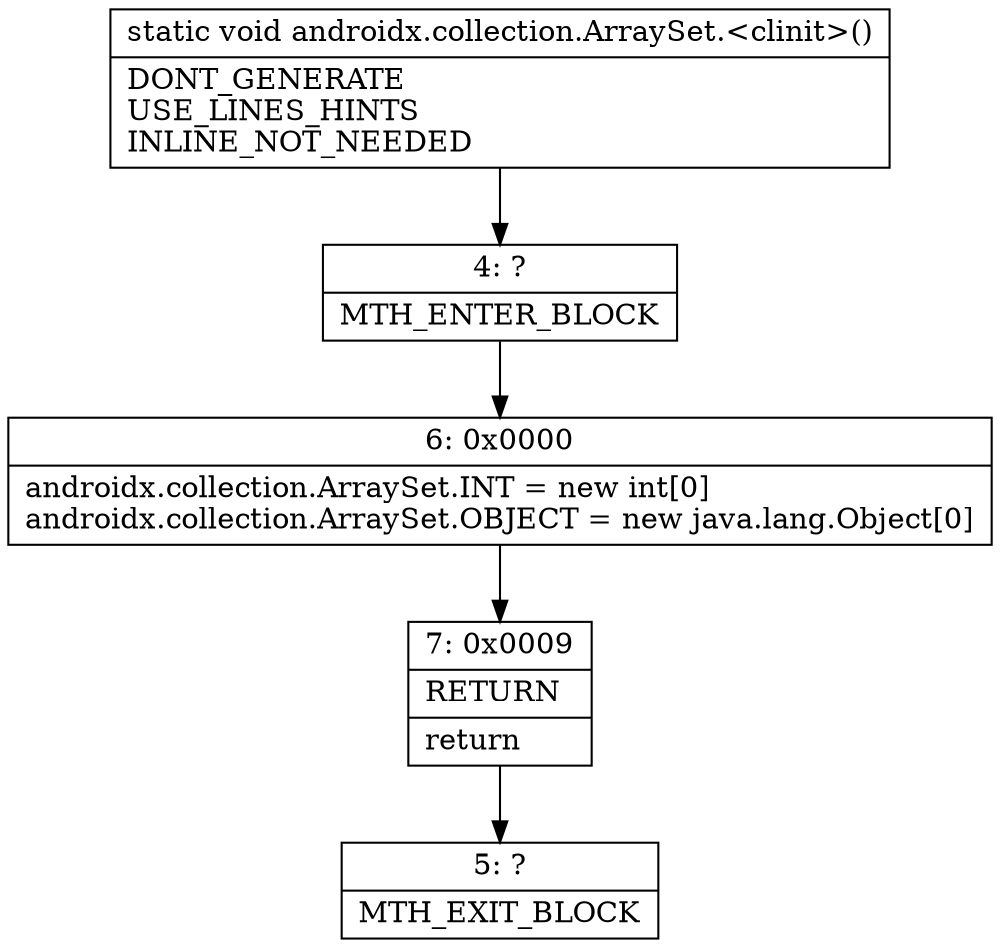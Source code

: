 digraph "CFG forandroidx.collection.ArraySet.\<clinit\>()V" {
Node_4 [shape=record,label="{4\:\ ?|MTH_ENTER_BLOCK\l}"];
Node_6 [shape=record,label="{6\:\ 0x0000|androidx.collection.ArraySet.INT = new int[0]\landroidx.collection.ArraySet.OBJECT = new java.lang.Object[0]\l}"];
Node_7 [shape=record,label="{7\:\ 0x0009|RETURN\l|return\l}"];
Node_5 [shape=record,label="{5\:\ ?|MTH_EXIT_BLOCK\l}"];
MethodNode[shape=record,label="{static void androidx.collection.ArraySet.\<clinit\>()  | DONT_GENERATE\lUSE_LINES_HINTS\lINLINE_NOT_NEEDED\l}"];
MethodNode -> Node_4;Node_4 -> Node_6;
Node_6 -> Node_7;
Node_7 -> Node_5;
}

